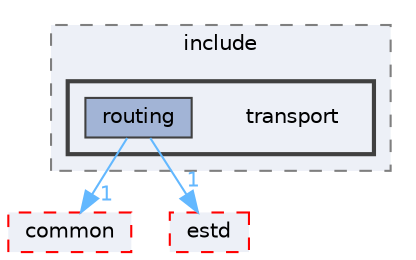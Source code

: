 digraph "transport"
{
 // LATEX_PDF_SIZE
  bgcolor="transparent";
  edge [fontname=Helvetica,fontsize=10,labelfontname=Helvetica,labelfontsize=10];
  node [fontname=Helvetica,fontsize=10,shape=box,height=0.2,width=0.4];
  compound=true
  subgraph clusterdir_e5ecef8c4c02462285d1a435f6defa7a {
    graph [ bgcolor="#edf0f7", pencolor="grey50", label="include", fontname=Helvetica,fontsize=10 style="filled,dashed", URL="dir_e5ecef8c4c02462285d1a435f6defa7a.html",tooltip=""]
  subgraph clusterdir_d8411443f854fef2425d907c87144347 {
    graph [ bgcolor="#edf0f7", pencolor="grey25", label="", fontname=Helvetica,fontsize=10 style="filled,bold", URL="dir_d8411443f854fef2425d907c87144347.html",tooltip=""]
    dir_d8411443f854fef2425d907c87144347 [shape=plaintext, label="transport"];
  dir_f6598e44871d6e78915b6d294306522a [label="routing", fillcolor="#a2b4d6", color="grey25", style="filled", URL="dir_f6598e44871d6e78915b6d294306522a.html",tooltip=""];
  }
  }
  dir_20a012b5fcadd4a8631b6f1c7befe460 [label="common", fillcolor="#edf0f7", color="red", style="filled,dashed", URL="dir_20a012b5fcadd4a8631b6f1c7befe460.html",tooltip=""];
  dir_705ed472854f071e46e92f9933f4d565 [label="estd", fillcolor="#edf0f7", color="red", style="filled,dashed", URL="dir_705ed472854f071e46e92f9933f4d565.html",tooltip=""];
  dir_f6598e44871d6e78915b6d294306522a->dir_20a012b5fcadd4a8631b6f1c7befe460 [headlabel="1", labeldistance=1.5 headhref="dir_000167_000044.html" href="dir_000167_000044.html" color="steelblue1" fontcolor="steelblue1"];
  dir_f6598e44871d6e78915b6d294306522a->dir_705ed472854f071e46e92f9933f4d565 [headlabel="1", labeldistance=1.5 headhref="dir_000167_000075.html" href="dir_000167_000075.html" color="steelblue1" fontcolor="steelblue1"];
}
